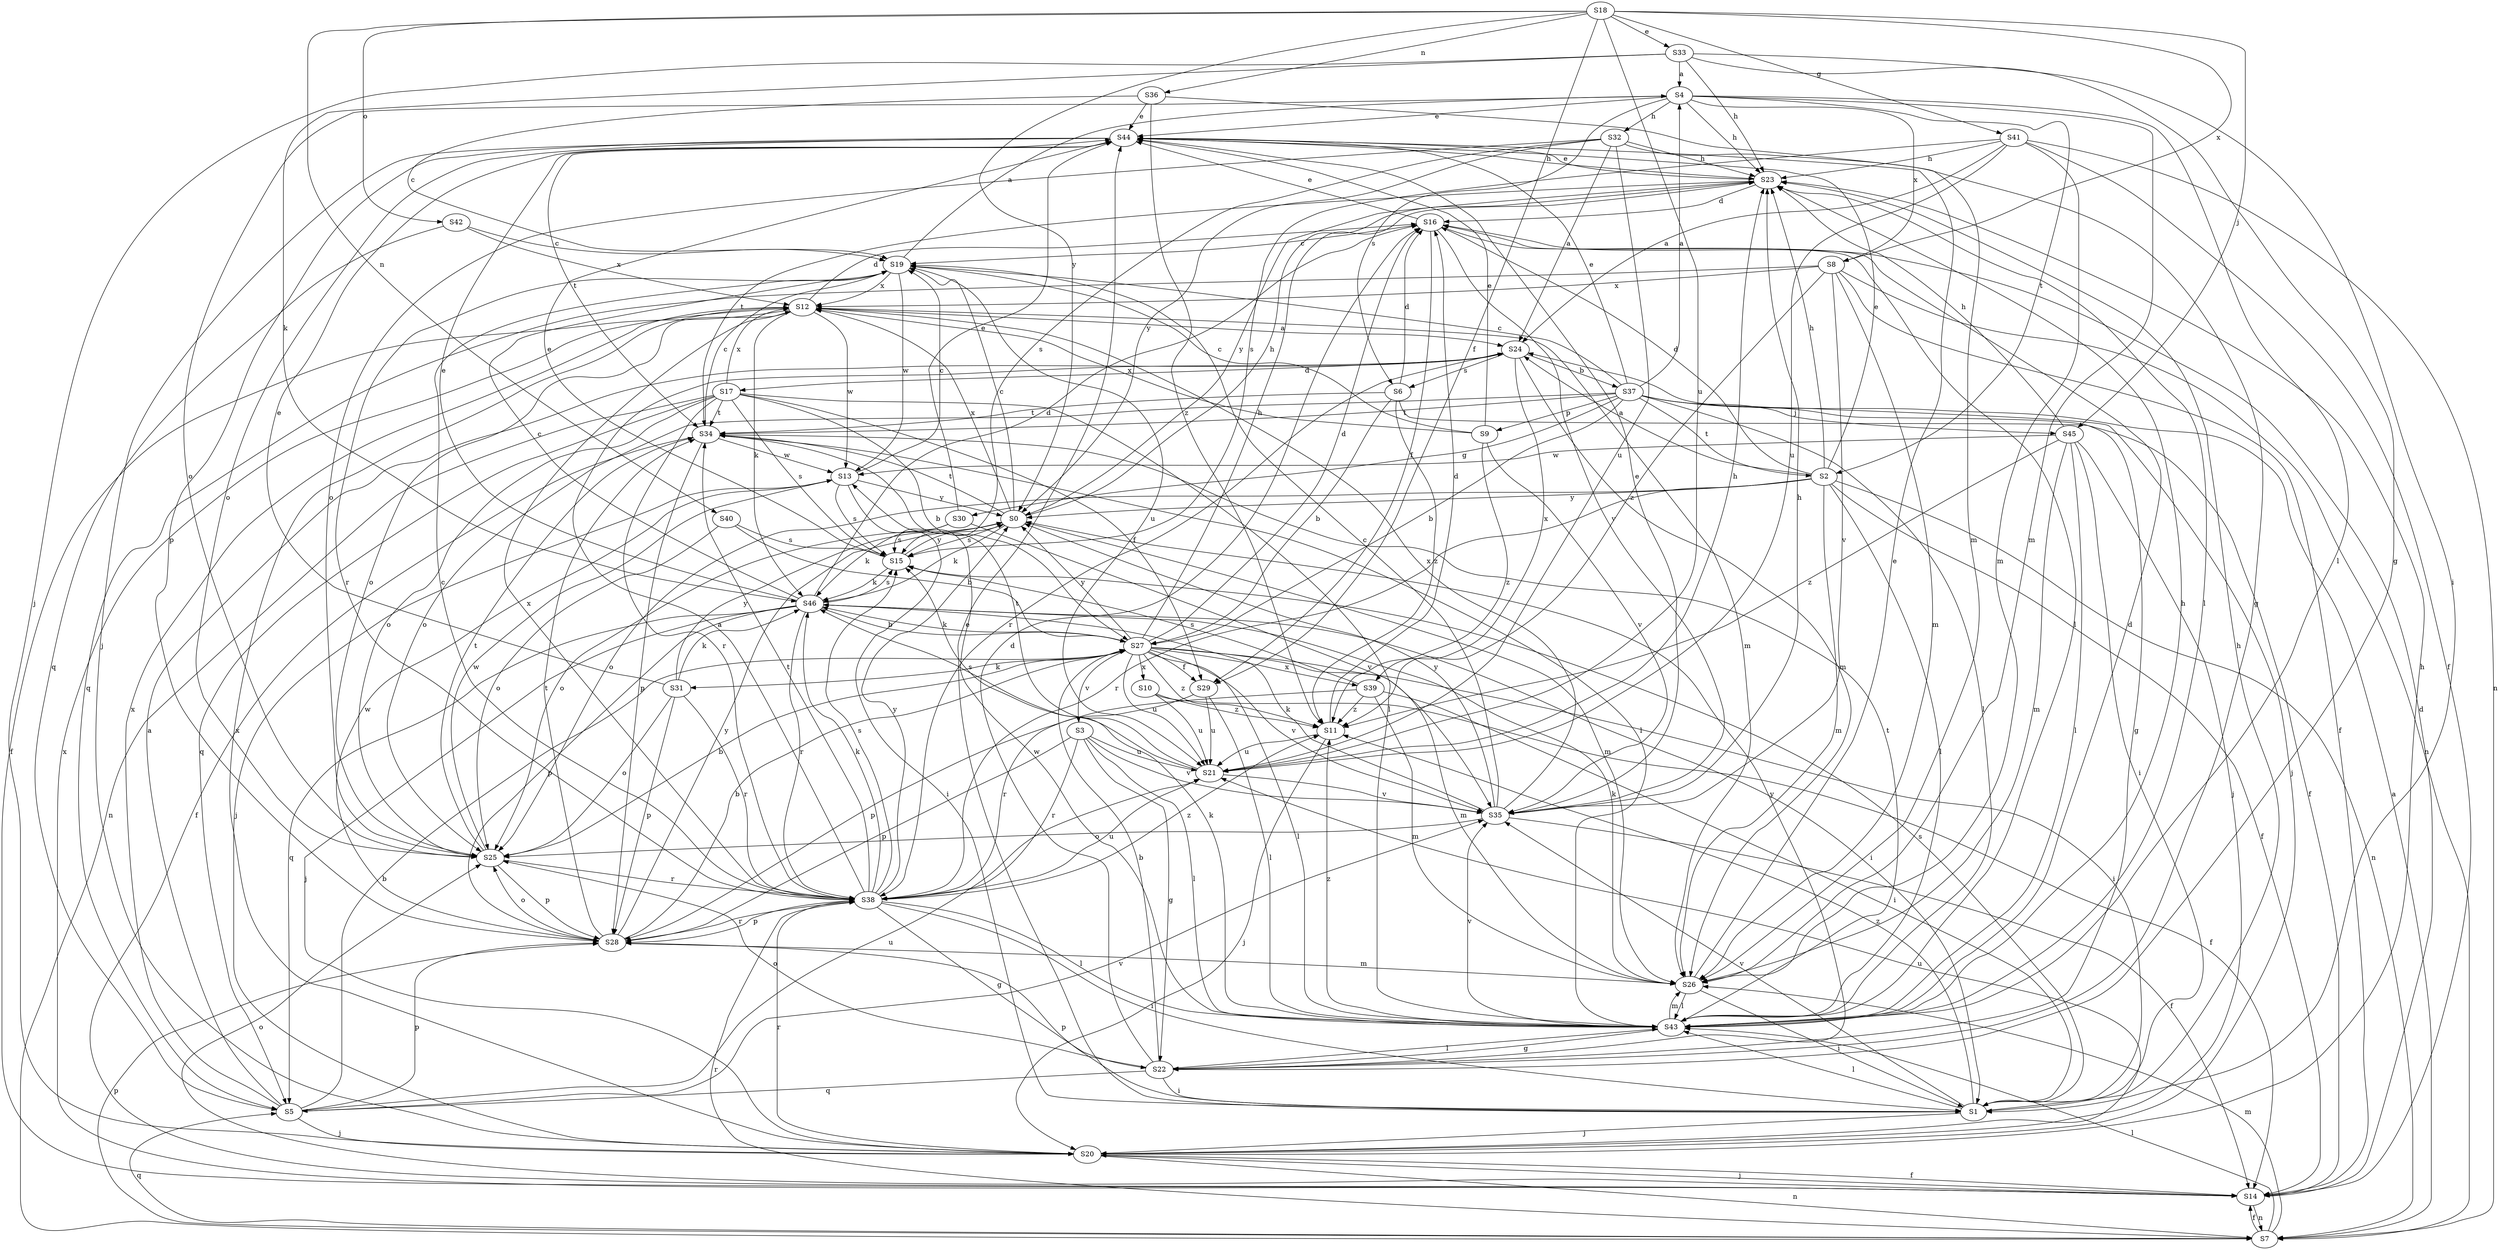 strict digraph  {
S18;
S4;
S24;
S37;
S27;
S19;
S17;
S16;
S33;
S44;
S29;
S14;
S41;
S30;
S22;
S32;
S23;
S1;
S45;
S20;
S31;
S46;
S43;
S26;
S36;
S40;
S7;
S42;
S25;
S9;
S28;
S5;
S38;
S6;
S15;
S2;
S34;
S21;
S3;
S35;
S13;
S8;
S39;
S10;
S12;
S0;
S11;
S18 -> S33  [label=e];
S18 -> S29  [label=f];
S18 -> S41  [label=g];
S18 -> S45  [label=j];
S18 -> S36  [label=n];
S18 -> S40  [label=n];
S18 -> S42  [label=o];
S18 -> S21  [label=u];
S18 -> S8  [label=x];
S18 -> S0  [label=y];
S4 -> S44  [label=e];
S4 -> S32  [label=h];
S4 -> S23  [label=h];
S4 -> S43  [label=l];
S4 -> S26  [label=m];
S4 -> S25  [label=o];
S4 -> S6  [label=s];
S4 -> S2  [label=t];
S4 -> S8  [label=x];
S24 -> S37  [label=b];
S24 -> S17  [label=d];
S24 -> S26  [label=m];
S24 -> S38  [label=r];
S24 -> S6  [label=s];
S24 -> S39  [label=x];
S37 -> S4  [label=a];
S37 -> S27  [label=b];
S37 -> S19  [label=c];
S37 -> S44  [label=e];
S37 -> S30  [label=g];
S37 -> S22  [label=g];
S37 -> S45  [label=j];
S37 -> S20  [label=j];
S37 -> S43  [label=l];
S37 -> S25  [label=o];
S37 -> S9  [label=p];
S37 -> S2  [label=t];
S37 -> S34  [label=t];
S27 -> S16  [label=d];
S27 -> S29  [label=f];
S27 -> S23  [label=h];
S27 -> S1  [label=i];
S27 -> S31  [label=k];
S27 -> S46  [label=k];
S27 -> S43  [label=l];
S27 -> S26  [label=m];
S27 -> S21  [label=u];
S27 -> S3  [label=v];
S27 -> S35  [label=v];
S27 -> S39  [label=x];
S27 -> S10  [label=x];
S27 -> S0  [label=y];
S27 -> S11  [label=z];
S19 -> S4  [label=a];
S19 -> S38  [label=r];
S19 -> S21  [label=u];
S19 -> S13  [label=w];
S19 -> S12  [label=x];
S17 -> S27  [label=b];
S17 -> S29  [label=f];
S17 -> S43  [label=l];
S17 -> S7  [label=n];
S17 -> S25  [label=o];
S17 -> S5  [label=q];
S17 -> S38  [label=r];
S17 -> S15  [label=s];
S17 -> S34  [label=t];
S17 -> S12  [label=x];
S16 -> S19  [label=c];
S16 -> S44  [label=e];
S16 -> S29  [label=f];
S16 -> S43  [label=l];
S16 -> S35  [label=v];
S33 -> S4  [label=a];
S33 -> S22  [label=g];
S33 -> S23  [label=h];
S33 -> S1  [label=i];
S33 -> S20  [label=j];
S33 -> S46  [label=k];
S44 -> S23  [label=h];
S44 -> S20  [label=j];
S44 -> S25  [label=o];
S44 -> S28  [label=p];
S44 -> S34  [label=t];
S29 -> S43  [label=l];
S29 -> S38  [label=r];
S29 -> S21  [label=u];
S14 -> S16  [label=d];
S14 -> S20  [label=j];
S14 -> S7  [label=n];
S14 -> S25  [label=o];
S14 -> S12  [label=x];
S41 -> S24  [label=a];
S41 -> S14  [label=f];
S41 -> S23  [label=h];
S41 -> S26  [label=m];
S41 -> S7  [label=n];
S41 -> S15  [label=s];
S41 -> S21  [label=u];
S30 -> S44  [label=e];
S30 -> S46  [label=k];
S30 -> S15  [label=s];
S30 -> S35  [label=v];
S22 -> S27  [label=b];
S22 -> S16  [label=d];
S22 -> S1  [label=i];
S22 -> S43  [label=l];
S22 -> S25  [label=o];
S22 -> S5  [label=q];
S22 -> S0  [label=y];
S32 -> S24  [label=a];
S32 -> S22  [label=g];
S32 -> S23  [label=h];
S32 -> S25  [label=o];
S32 -> S15  [label=s];
S32 -> S21  [label=u];
S32 -> S0  [label=y];
S23 -> S16  [label=d];
S23 -> S44  [label=e];
S23 -> S43  [label=l];
S23 -> S34  [label=t];
S23 -> S0  [label=y];
S1 -> S44  [label=e];
S1 -> S23  [label=h];
S1 -> S20  [label=j];
S1 -> S43  [label=l];
S1 -> S28  [label=p];
S1 -> S15  [label=s];
S1 -> S35  [label=v];
S1 -> S11  [label=z];
S45 -> S23  [label=h];
S45 -> S1  [label=i];
S45 -> S20  [label=j];
S45 -> S43  [label=l];
S45 -> S26  [label=m];
S45 -> S13  [label=w];
S45 -> S11  [label=z];
S20 -> S14  [label=f];
S20 -> S23  [label=h];
S20 -> S7  [label=n];
S20 -> S38  [label=r];
S20 -> S21  [label=u];
S20 -> S12  [label=x];
S31 -> S44  [label=e];
S31 -> S46  [label=k];
S31 -> S25  [label=o];
S31 -> S28  [label=p];
S31 -> S38  [label=r];
S31 -> S0  [label=y];
S46 -> S27  [label=b];
S46 -> S19  [label=c];
S46 -> S16  [label=d];
S46 -> S44  [label=e];
S46 -> S1  [label=i];
S46 -> S20  [label=j];
S46 -> S28  [label=p];
S46 -> S5  [label=q];
S46 -> S38  [label=r];
S46 -> S15  [label=s];
S43 -> S16  [label=d];
S43 -> S22  [label=g];
S43 -> S23  [label=h];
S43 -> S46  [label=k];
S43 -> S26  [label=m];
S43 -> S34  [label=t];
S43 -> S35  [label=v];
S43 -> S13  [label=w];
S43 -> S11  [label=z];
S26 -> S44  [label=e];
S26 -> S1  [label=i];
S26 -> S46  [label=k];
S26 -> S43  [label=l];
S36 -> S19  [label=c];
S36 -> S44  [label=e];
S36 -> S26  [label=m];
S36 -> S11  [label=z];
S40 -> S27  [label=b];
S40 -> S25  [label=o];
S40 -> S15  [label=s];
S7 -> S24  [label=a];
S7 -> S14  [label=f];
S7 -> S43  [label=l];
S7 -> S26  [label=m];
S7 -> S28  [label=p];
S7 -> S5  [label=q];
S7 -> S38  [label=r];
S42 -> S19  [label=c];
S42 -> S5  [label=q];
S42 -> S12  [label=x];
S25 -> S27  [label=b];
S25 -> S28  [label=p];
S25 -> S38  [label=r];
S25 -> S34  [label=t];
S25 -> S13  [label=w];
S9 -> S19  [label=c];
S9 -> S44  [label=e];
S9 -> S35  [label=v];
S9 -> S12  [label=x];
S9 -> S11  [label=z];
S28 -> S27  [label=b];
S28 -> S26  [label=m];
S28 -> S25  [label=o];
S28 -> S38  [label=r];
S28 -> S34  [label=t];
S28 -> S13  [label=w];
S28 -> S0  [label=y];
S5 -> S24  [label=a];
S5 -> S27  [label=b];
S5 -> S20  [label=j];
S5 -> S28  [label=p];
S5 -> S21  [label=u];
S5 -> S35  [label=v];
S5 -> S12  [label=x];
S38 -> S24  [label=a];
S38 -> S19  [label=c];
S38 -> S22  [label=g];
S38 -> S1  [label=i];
S38 -> S46  [label=k];
S38 -> S43  [label=l];
S38 -> S28  [label=p];
S38 -> S15  [label=s];
S38 -> S34  [label=t];
S38 -> S21  [label=u];
S38 -> S12  [label=x];
S38 -> S0  [label=y];
S38 -> S11  [label=z];
S6 -> S27  [label=b];
S6 -> S16  [label=d];
S6 -> S14  [label=f];
S6 -> S34  [label=t];
S6 -> S11  [label=z];
S15 -> S44  [label=e];
S15 -> S46  [label=k];
S15 -> S0  [label=y];
S2 -> S24  [label=a];
S2 -> S16  [label=d];
S2 -> S44  [label=e];
S2 -> S14  [label=f];
S2 -> S23  [label=h];
S2 -> S43  [label=l];
S2 -> S26  [label=m];
S2 -> S7  [label=n];
S2 -> S25  [label=o];
S2 -> S38  [label=r];
S2 -> S0  [label=y];
S34 -> S19  [label=c];
S34 -> S14  [label=f];
S34 -> S43  [label=l];
S34 -> S28  [label=p];
S34 -> S13  [label=w];
S21 -> S23  [label=h];
S21 -> S15  [label=s];
S21 -> S34  [label=t];
S21 -> S35  [label=v];
S3 -> S22  [label=g];
S3 -> S43  [label=l];
S3 -> S28  [label=p];
S3 -> S38  [label=r];
S3 -> S21  [label=u];
S3 -> S35  [label=v];
S35 -> S19  [label=c];
S35 -> S44  [label=e];
S35 -> S14  [label=f];
S35 -> S23  [label=h];
S35 -> S46  [label=k];
S35 -> S25  [label=o];
S35 -> S12  [label=x];
S35 -> S0  [label=y];
S13 -> S19  [label=c];
S13 -> S1  [label=i];
S13 -> S20  [label=j];
S13 -> S15  [label=s];
S13 -> S0  [label=y];
S8 -> S14  [label=f];
S8 -> S26  [label=m];
S8 -> S7  [label=n];
S8 -> S5  [label=q];
S8 -> S35  [label=v];
S8 -> S12  [label=x];
S8 -> S11  [label=z];
S39 -> S1  [label=i];
S39 -> S26  [label=m];
S39 -> S28  [label=p];
S39 -> S15  [label=s];
S39 -> S11  [label=z];
S10 -> S14  [label=f];
S10 -> S21  [label=u];
S10 -> S11  [label=z];
S12 -> S24  [label=a];
S12 -> S16  [label=d];
S12 -> S14  [label=f];
S12 -> S46  [label=k];
S12 -> S26  [label=m];
S12 -> S25  [label=o];
S12 -> S13  [label=w];
S0 -> S19  [label=c];
S0 -> S23  [label=h];
S0 -> S46  [label=k];
S0 -> S26  [label=m];
S0 -> S25  [label=o];
S0 -> S15  [label=s];
S0 -> S34  [label=t];
S0 -> S12  [label=x];
S11 -> S16  [label=d];
S11 -> S20  [label=j];
S11 -> S21  [label=u];
}

